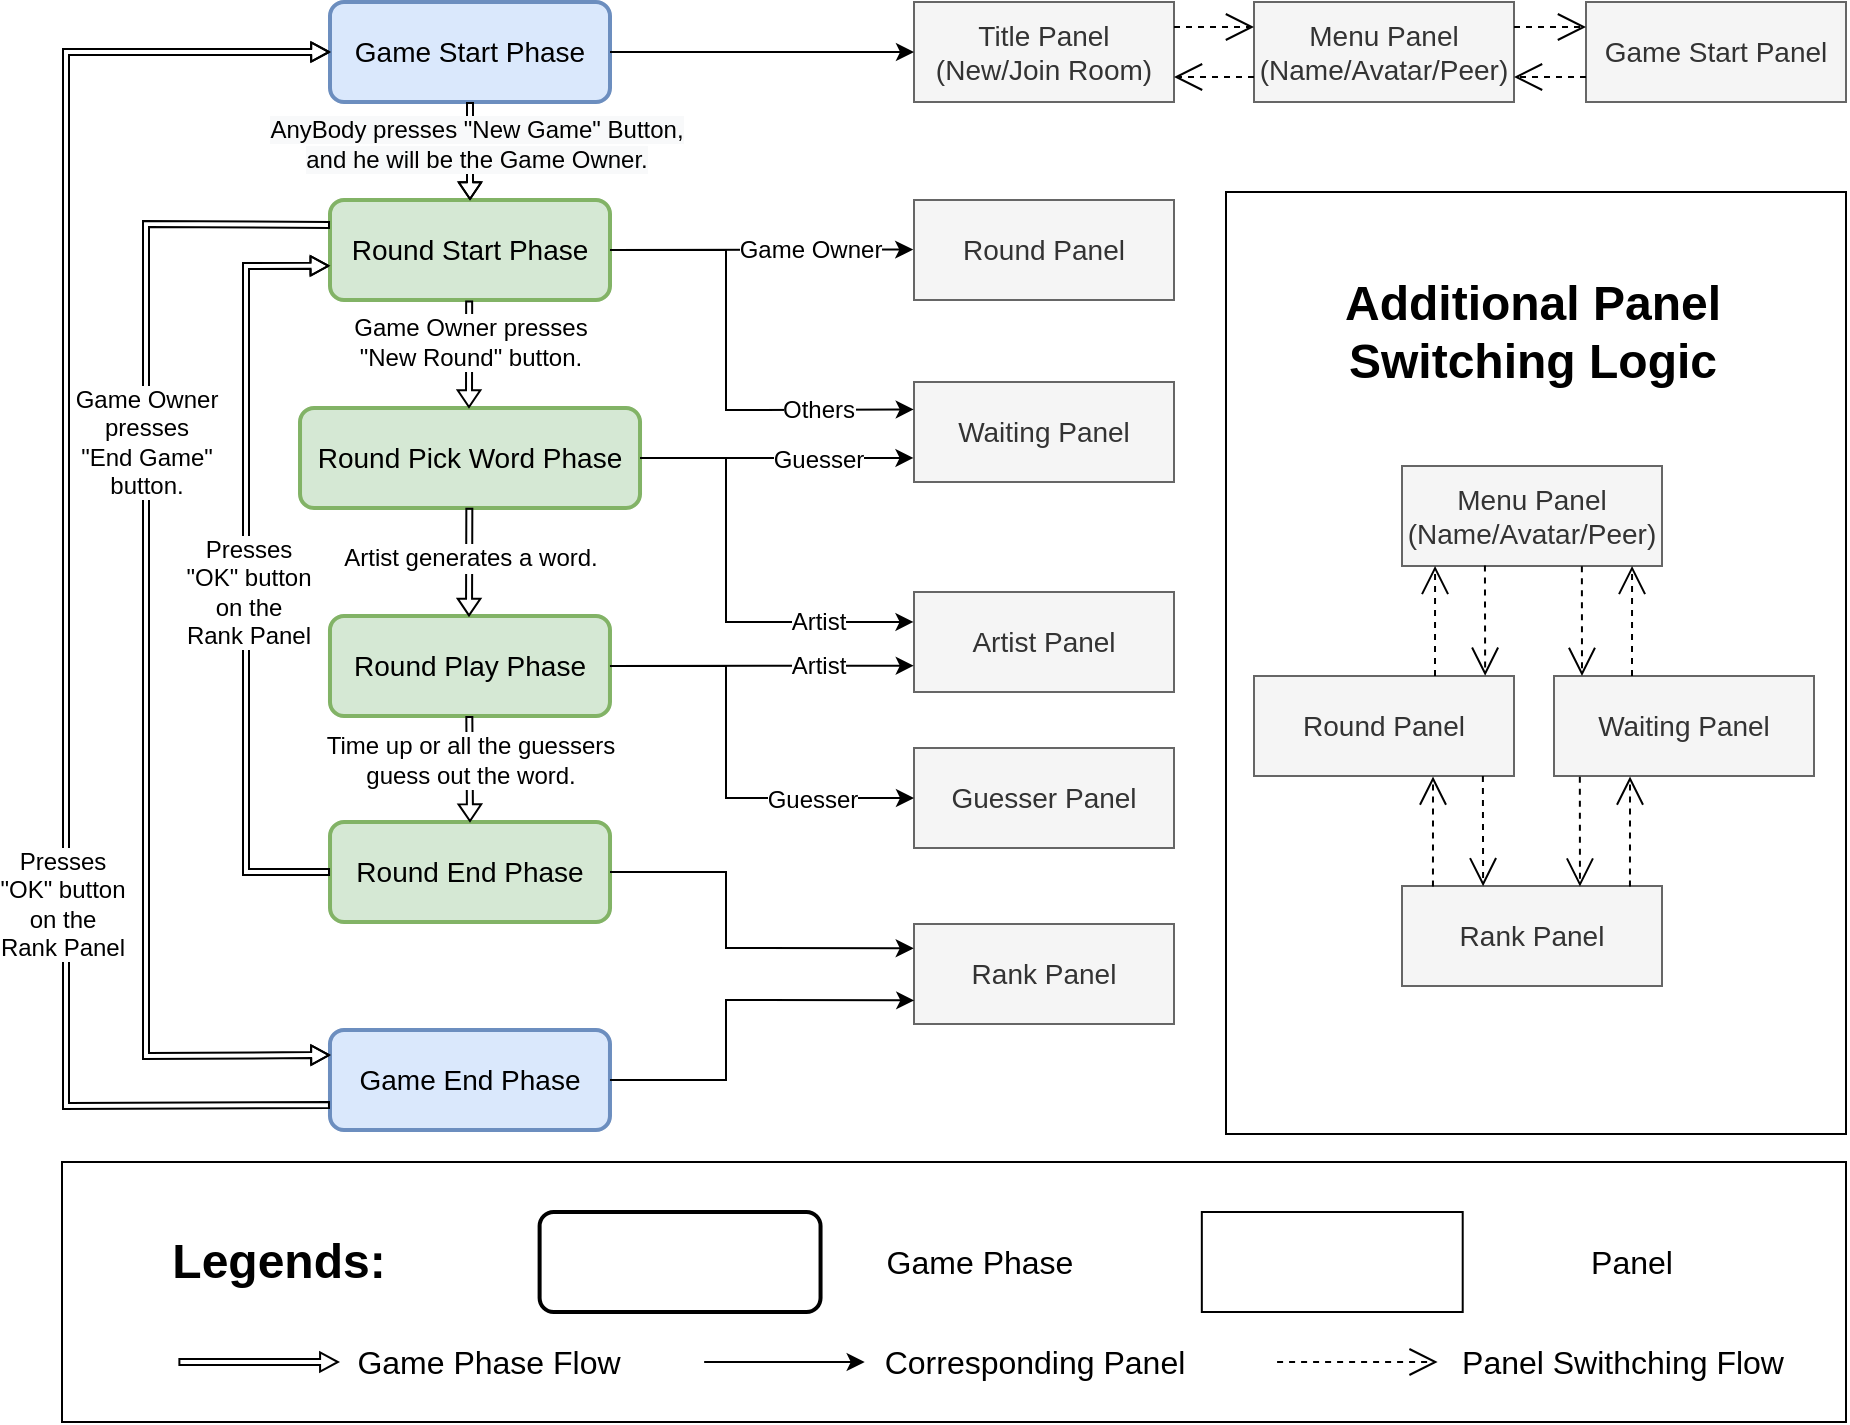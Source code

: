<mxfile version="18.0.1" type="device"><diagram id="iVak9pPkNGJLrJ9IG5I5" name="第 1 页"><mxGraphModel dx="1154" dy="872" grid="1" gridSize="10" guides="1" tooltips="1" connect="1" arrows="1" fold="1" page="1" pageScale="1" pageWidth="1654" pageHeight="2336" math="0" shadow="0"><root><mxCell id="0"/><mxCell id="1" parent="0"/><mxCell id="a_jl4xR-fUBeWABdA4ow-122" value="" style="group" parent="1" vertex="1" connectable="0"><mxGeometry x="462" y="380" width="890" height="566" as="geometry"/></mxCell><mxCell id="a_jl4xR-fUBeWABdA4ow-2" value="&lt;font style=&quot;font-size: 14px;&quot;&gt;Game Start Phase&lt;/font&gt;" style="rounded=1;whiteSpace=wrap;html=1;absoluteArcSize=1;arcSize=14;strokeWidth=2;fillColor=#dae8fc;strokeColor=#6c8ebf;" parent="a_jl4xR-fUBeWABdA4ow-122" vertex="1"><mxGeometry x="132" width="140" height="50" as="geometry"/></mxCell><mxCell id="a_jl4xR-fUBeWABdA4ow-5" value="Title Panel&lt;br style=&quot;font-size: 14px;&quot;&gt;(New/Join Room)" style="rounded=0;whiteSpace=wrap;html=1;fontSize=14;fillColor=#f5f5f5;strokeColor=#666666;fontColor=#333333;" parent="a_jl4xR-fUBeWABdA4ow-122" vertex="1"><mxGeometry x="424" width="130" height="50" as="geometry"/></mxCell><mxCell id="a_jl4xR-fUBeWABdA4ow-10" value="Menu Panel&lt;br style=&quot;font-size: 14px;&quot;&gt;(Name/Avatar/Peer)" style="rounded=0;whiteSpace=wrap;html=1;fontSize=14;fillColor=#f5f5f5;fontColor=#333333;strokeColor=#666666;" parent="a_jl4xR-fUBeWABdA4ow-122" vertex="1"><mxGeometry x="594" width="130" height="50" as="geometry"/></mxCell><mxCell id="a_jl4xR-fUBeWABdA4ow-11" value="Game Start Panel" style="rounded=0;whiteSpace=wrap;html=1;fontSize=14;fillColor=#f5f5f5;fontColor=#333333;strokeColor=#666666;" parent="a_jl4xR-fUBeWABdA4ow-122" vertex="1"><mxGeometry x="760" width="130" height="50" as="geometry"/></mxCell><mxCell id="a_jl4xR-fUBeWABdA4ow-20" value="" style="endArrow=open;endSize=12;dashed=1;html=1;rounded=0;elbow=vertical;exitX=1;exitY=0.25;exitDx=0;exitDy=0;entryX=0;entryY=0.25;entryDx=0;entryDy=0;fontSize=14;" parent="a_jl4xR-fUBeWABdA4ow-122" source="a_jl4xR-fUBeWABdA4ow-5" target="a_jl4xR-fUBeWABdA4ow-10" edge="1"><mxGeometry x="0.25" y="-30" width="160" relative="1" as="geometry"><mxPoint x="604" y="50" as="sourcePoint"/><mxPoint x="764" y="50" as="targetPoint"/><mxPoint as="offset"/></mxGeometry></mxCell><mxCell id="a_jl4xR-fUBeWABdA4ow-21" value="" style="endArrow=open;endSize=12;dashed=1;html=1;rounded=0;elbow=vertical;exitX=0;exitY=0.75;exitDx=0;exitDy=0;entryX=1;entryY=0.75;entryDx=0;entryDy=0;fontSize=14;" parent="a_jl4xR-fUBeWABdA4ow-122" source="a_jl4xR-fUBeWABdA4ow-10" target="a_jl4xR-fUBeWABdA4ow-5" edge="1"><mxGeometry x="0.25" y="-30" width="160" relative="1" as="geometry"><mxPoint x="544" y="-40" as="sourcePoint"/><mxPoint x="574" y="-20" as="targetPoint"/><mxPoint as="offset"/></mxGeometry></mxCell><mxCell id="a_jl4xR-fUBeWABdA4ow-22" value="" style="endArrow=open;endSize=12;dashed=1;html=1;rounded=0;elbow=vertical;exitX=1;exitY=0.25;exitDx=0;exitDy=0;entryX=0;entryY=0.25;entryDx=0;entryDy=0;fontSize=14;" parent="a_jl4xR-fUBeWABdA4ow-122" source="a_jl4xR-fUBeWABdA4ow-10" target="a_jl4xR-fUBeWABdA4ow-11" edge="1"><mxGeometry x="0.25" y="-30" width="160" relative="1" as="geometry"><mxPoint x="496.5" y="-30" as="sourcePoint"/><mxPoint x="496.5" y="10" as="targetPoint"/><mxPoint as="offset"/></mxGeometry></mxCell><mxCell id="a_jl4xR-fUBeWABdA4ow-23" value="&lt;font style=&quot;font-size: 14px;&quot;&gt;Round Start Phase&lt;/font&gt;" style="rounded=1;whiteSpace=wrap;html=1;absoluteArcSize=1;arcSize=14;strokeWidth=2;fillColor=#d5e8d4;strokeColor=#82b366;" parent="a_jl4xR-fUBeWABdA4ow-122" vertex="1"><mxGeometry x="132" y="99" width="140" height="50" as="geometry"/></mxCell><mxCell id="a_jl4xR-fUBeWABdA4ow-28" value="&lt;span style=&quot;font-size: 14px;&quot;&gt;Round Pick Word Phase&lt;/span&gt;" style="rounded=1;whiteSpace=wrap;html=1;absoluteArcSize=1;arcSize=14;strokeWidth=2;fillColor=#d5e8d4;strokeColor=#82b366;" parent="a_jl4xR-fUBeWABdA4ow-122" vertex="1"><mxGeometry x="117.01" y="203" width="170" height="50" as="geometry"/></mxCell><mxCell id="a_jl4xR-fUBeWABdA4ow-31" value="&lt;font style=&quot;font-size: 14px;&quot;&gt;Round Play Phase&lt;/font&gt;" style="rounded=1;whiteSpace=wrap;html=1;absoluteArcSize=1;arcSize=14;strokeWidth=2;fillColor=#d5e8d4;strokeColor=#82b366;" parent="a_jl4xR-fUBeWABdA4ow-122" vertex="1"><mxGeometry x="131.99" y="307" width="140" height="50" as="geometry"/></mxCell><mxCell id="a_jl4xR-fUBeWABdA4ow-33" value="&lt;font style=&quot;font-size: 14px;&quot;&gt;Round End Phase&lt;/font&gt;" style="rounded=1;whiteSpace=wrap;html=1;absoluteArcSize=1;arcSize=14;strokeWidth=2;fillColor=#d5e8d4;strokeColor=#82b366;" parent="a_jl4xR-fUBeWABdA4ow-122" vertex="1"><mxGeometry x="132.01" y="410" width="140" height="50" as="geometry"/></mxCell><mxCell id="a_jl4xR-fUBeWABdA4ow-41" value="&lt;font style=&quot;font-size: 14px;&quot;&gt;Game End Phase&lt;/font&gt;" style="rounded=1;whiteSpace=wrap;html=1;absoluteArcSize=1;arcSize=14;strokeWidth=2;fillColor=#dae8fc;strokeColor=#6c8ebf;" parent="a_jl4xR-fUBeWABdA4ow-122" vertex="1"><mxGeometry x="131.99" y="514" width="140" height="50" as="geometry"/></mxCell><mxCell id="a_jl4xR-fUBeWABdA4ow-44" value="" style="endArrow=none;html=1;rounded=0;fontSize=14;elbow=vertical;shape=flexArrow;entryX=0;entryY=0.5;entryDx=0;entryDy=0;startArrow=block;fillColor=none;strokeWidth=1;startWidth=5.66;startSize=2.642;width=3;exitX=0.005;exitY=0.796;exitDx=0;exitDy=0;endSize=6;exitPerimeter=0;" parent="a_jl4xR-fUBeWABdA4ow-122" target="a_jl4xR-fUBeWABdA4ow-33" edge="1"><mxGeometry width="50" height="50" relative="1" as="geometry"><mxPoint x="131.68" y="131.9" as="sourcePoint"/><mxPoint x="131.99" y="426.1" as="targetPoint"/><Array as="points"><mxPoint x="90" y="132"/><mxPoint x="90" y="435"/></Array></mxGeometry></mxCell><mxCell id="a_jl4xR-fUBeWABdA4ow-119" value="&lt;font style=&quot;font-size: 12px;&quot;&gt;Presses &lt;br&gt;&quot;OK&quot; button&lt;br&gt;on the &lt;br&gt;Rank Panel&lt;/font&gt;" style="edgeLabel;html=1;align=center;verticalAlign=middle;resizable=0;points=[];fontSize=10;" parent="a_jl4xR-fUBeWABdA4ow-44" vertex="1" connectable="0"><mxGeometry x="0.836" relative="1" as="geometry"><mxPoint x="-10" y="-140" as="offset"/></mxGeometry></mxCell><mxCell id="a_jl4xR-fUBeWABdA4ow-49" value="" style="endArrow=none;html=1;rounded=0;fontSize=14;elbow=vertical;shape=flexArrow;entryX=0;entryY=0.25;entryDx=0;entryDy=0;startArrow=block;fillColor=none;strokeWidth=1;startWidth=5.66;startSize=2.642;width=3;exitX=0;exitY=0.25;exitDx=0;exitDy=0;endSize=6;" parent="a_jl4xR-fUBeWABdA4ow-122" source="a_jl4xR-fUBeWABdA4ow-41" target="a_jl4xR-fUBeWABdA4ow-23" edge="1"><mxGeometry width="50" height="50" relative="1" as="geometry"><mxPoint x="72.7" y="141.9" as="sourcePoint"/><mxPoint x="73.03" y="445.0" as="targetPoint"/><Array as="points"><mxPoint x="40" y="527"/><mxPoint x="40" y="111"/></Array></mxGeometry></mxCell><mxCell id="a_jl4xR-fUBeWABdA4ow-120" value="&lt;font style=&quot;font-size: 12px;&quot;&gt;Game Owner &lt;br&gt;presses&lt;br&gt;&quot;End Game&quot; &lt;br&gt;button.&lt;/font&gt;" style="edgeLabel;html=1;align=center;verticalAlign=middle;resizable=0;points=[];fontSize=10;" parent="a_jl4xR-fUBeWABdA4ow-49" vertex="1" connectable="0"><mxGeometry x="0.24" y="-1" relative="1" as="geometry"><mxPoint x="-1" y="-27" as="offset"/></mxGeometry></mxCell><mxCell id="a_jl4xR-fUBeWABdA4ow-51" value="" style="endArrow=none;html=1;rounded=0;fontSize=14;elbow=vertical;shape=flexArrow;entryX=0;entryY=0.75;entryDx=0;entryDy=0;startArrow=block;fillColor=none;strokeWidth=1;startWidth=5.66;startSize=2.642;width=3;exitX=0;exitY=0.5;exitDx=0;exitDy=0;endSize=6;" parent="a_jl4xR-fUBeWABdA4ow-122" source="a_jl4xR-fUBeWABdA4ow-2" target="a_jl4xR-fUBeWABdA4ow-41" edge="1"><mxGeometry width="50" height="50" relative="1" as="geometry"><mxPoint x="82.7" y="240.0" as="sourcePoint"/><mxPoint x="83.03" y="543.1" as="targetPoint"/><Array as="points"><mxPoint y="25"/><mxPoint y="552"/></Array></mxGeometry></mxCell><mxCell id="a_jl4xR-fUBeWABdA4ow-121" value="&lt;font style=&quot;font-size: 12px;&quot;&gt;Presses&lt;br&gt;&quot;OK&quot; button&lt;br&gt;on the&lt;br&gt;Rank Panel&lt;/font&gt;" style="edgeLabel;html=1;align=center;verticalAlign=middle;resizable=0;points=[];fontSize=10;" parent="a_jl4xR-fUBeWABdA4ow-51" vertex="1" connectable="0"><mxGeometry x="0.411" y="-2" relative="1" as="geometry"><mxPoint as="offset"/></mxGeometry></mxCell><mxCell id="a_jl4xR-fUBeWABdA4ow-55" style="edgeStyle=elbowEdgeStyle;shape=flexArrow;rounded=0;orthogonalLoop=1;jettySize=auto;elbow=horizontal;html=1;entryX=0.497;entryY=0;entryDx=0;entryDy=0;fontSize=14;startArrow=none;endArrow=block;endSize=2.45;targetPerimeterSpacing=11;strokeWidth=1;fillColor=none;startFill=0;gradientColor=#ffffff;endWidth=7.328;width=3;entryPerimeter=0;exitX=0.497;exitY=1.004;exitDx=0;exitDy=0;exitPerimeter=0;" parent="a_jl4xR-fUBeWABdA4ow-122" source="a_jl4xR-fUBeWABdA4ow-23" target="a_jl4xR-fUBeWABdA4ow-28" edge="1"><mxGeometry relative="1" as="geometry"><mxPoint x="201.65" y="149" as="sourcePoint"/><mxPoint x="201.65" y="198" as="targetPoint"/></mxGeometry></mxCell><mxCell id="a_jl4xR-fUBeWABdA4ow-115" value="&lt;font style=&quot;font-size: 12px;&quot;&gt;Game Owner presses&lt;br&gt;&quot;New Round&quot; button.&lt;/font&gt;" style="edgeLabel;html=1;align=center;verticalAlign=middle;resizable=0;points=[];fontSize=10;" parent="a_jl4xR-fUBeWABdA4ow-55" vertex="1" connectable="0"><mxGeometry x="-0.213" y="2" relative="1" as="geometry"><mxPoint x="-2" as="offset"/></mxGeometry></mxCell><mxCell id="a_jl4xR-fUBeWABdA4ow-56" style="edgeStyle=elbowEdgeStyle;shape=flexArrow;rounded=0;orthogonalLoop=1;jettySize=auto;elbow=horizontal;html=1;entryX=0.496;entryY=0.004;entryDx=0;entryDy=0;fontSize=14;startArrow=none;endArrow=block;endSize=2.45;targetPerimeterSpacing=11;strokeWidth=1;fillColor=none;startFill=0;gradientColor=#ffffff;endWidth=7.328;width=3;entryPerimeter=0;exitX=0.498;exitY=0.997;exitDx=0;exitDy=0;exitPerimeter=0;" parent="a_jl4xR-fUBeWABdA4ow-122" source="a_jl4xR-fUBeWABdA4ow-28" target="a_jl4xR-fUBeWABdA4ow-31" edge="1"><mxGeometry relative="1" as="geometry"><mxPoint x="201.65" y="253.0" as="sourcePoint"/><mxPoint x="201.65" y="302.0" as="targetPoint"/></mxGeometry></mxCell><mxCell id="a_jl4xR-fUBeWABdA4ow-116" value="&lt;font style=&quot;font-size: 12px;&quot;&gt;Artist generates a word.&lt;/font&gt;" style="edgeLabel;html=1;align=center;verticalAlign=middle;resizable=0;points=[];fontSize=10;" parent="a_jl4xR-fUBeWABdA4ow-56" vertex="1" connectable="0"><mxGeometry x="-0.314" y="-1" relative="1" as="geometry"><mxPoint x="1" y="7" as="offset"/></mxGeometry></mxCell><mxCell id="a_jl4xR-fUBeWABdA4ow-57" style="edgeStyle=elbowEdgeStyle;shape=flexArrow;rounded=0;orthogonalLoop=1;jettySize=auto;elbow=horizontal;html=1;entryX=0.5;entryY=0;entryDx=0;entryDy=0;fontSize=14;startArrow=none;endArrow=block;endSize=2.45;targetPerimeterSpacing=11;strokeWidth=1;fillColor=none;startFill=0;gradientColor=#ffffff;endWidth=7.328;width=3;" parent="a_jl4xR-fUBeWABdA4ow-122" target="a_jl4xR-fUBeWABdA4ow-33" edge="1"><mxGeometry relative="1" as="geometry"><mxPoint x="201.66" y="357.0" as="sourcePoint"/><mxPoint x="201.66" y="406.0" as="targetPoint"/></mxGeometry></mxCell><mxCell id="a_jl4xR-fUBeWABdA4ow-117" value="&lt;font style=&quot;font-size: 12px;&quot;&gt;Time up or all the guessers&lt;br&gt;guess out the word.&lt;/font&gt;" style="edgeLabel;html=1;align=center;verticalAlign=middle;resizable=0;points=[];fontSize=10;" parent="a_jl4xR-fUBeWABdA4ow-57" vertex="1" connectable="0"><mxGeometry x="0.002" y="2" relative="1" as="geometry"><mxPoint x="-2" y="-4" as="offset"/></mxGeometry></mxCell><mxCell id="a_jl4xR-fUBeWABdA4ow-60" value="Round Panel" style="rounded=0;whiteSpace=wrap;html=1;fontSize=14;fillColor=#f5f5f5;strokeColor=#666666;fontColor=#333333;" parent="a_jl4xR-fUBeWABdA4ow-122" vertex="1"><mxGeometry x="424" y="99.0" width="130" height="50" as="geometry"/></mxCell><mxCell id="a_jl4xR-fUBeWABdA4ow-63" value="Artist Panel" style="rounded=0;whiteSpace=wrap;html=1;fontSize=14;fillColor=#f5f5f5;strokeColor=#666666;fontColor=#333333;" parent="a_jl4xR-fUBeWABdA4ow-122" vertex="1"><mxGeometry x="424" y="295" width="130" height="50" as="geometry"/></mxCell><mxCell id="a_jl4xR-fUBeWABdA4ow-64" value="Guesser Panel" style="rounded=0;whiteSpace=wrap;html=1;fontSize=14;fillColor=#f5f5f5;fontColor=#333333;strokeColor=#666666;" parent="a_jl4xR-fUBeWABdA4ow-122" vertex="1"><mxGeometry x="424" y="373" width="130" height="50" as="geometry"/></mxCell><mxCell id="a_jl4xR-fUBeWABdA4ow-65" value="Rank Panel" style="rounded=0;whiteSpace=wrap;html=1;fontSize=14;fillColor=#f5f5f5;fontColor=#333333;strokeColor=#666666;" parent="a_jl4xR-fUBeWABdA4ow-122" vertex="1"><mxGeometry x="424" y="461" width="130" height="50" as="geometry"/></mxCell><mxCell id="a_jl4xR-fUBeWABdA4ow-68" value="" style="endArrow=classic;html=1;rounded=0;fontSize=14;targetPerimeterSpacing=11;strokeWidth=1;fillColor=none;gradientColor=#ffffff;elbow=vertical;exitX=1;exitY=0.5;exitDx=0;exitDy=0;entryX=0;entryY=0.5;entryDx=0;entryDy=0;" parent="a_jl4xR-fUBeWABdA4ow-122" source="a_jl4xR-fUBeWABdA4ow-2" target="a_jl4xR-fUBeWABdA4ow-5" edge="1"><mxGeometry width="50" height="50" relative="1" as="geometry"><mxPoint x="290" y="195" as="sourcePoint"/><mxPoint x="400" y="25" as="targetPoint"/></mxGeometry></mxCell><mxCell id="a_jl4xR-fUBeWABdA4ow-72" value="Waiting Panel" style="rounded=0;whiteSpace=wrap;html=1;fontSize=14;fillColor=#f5f5f5;strokeColor=#666666;fontColor=#333333;" parent="a_jl4xR-fUBeWABdA4ow-122" vertex="1"><mxGeometry x="424" y="190.0" width="130" height="50" as="geometry"/></mxCell><mxCell id="a_jl4xR-fUBeWABdA4ow-76" value="" style="endArrow=classic;html=1;rounded=0;fontSize=14;targetPerimeterSpacing=11;strokeWidth=1;fillColor=none;gradientColor=#ffffff;elbow=vertical;entryX=-0.003;entryY=0.496;entryDx=0;entryDy=0;exitX=1;exitY=0.5;exitDx=0;exitDy=0;entryPerimeter=0;" parent="a_jl4xR-fUBeWABdA4ow-122" source="a_jl4xR-fUBeWABdA4ow-23" target="a_jl4xR-fUBeWABdA4ow-60" edge="1"><mxGeometry width="50" height="50" relative="1" as="geometry"><mxPoint x="270" y="124" as="sourcePoint"/><mxPoint x="380.01" y="123.5" as="targetPoint"/></mxGeometry></mxCell><mxCell id="a_jl4xR-fUBeWABdA4ow-78" value="&lt;span style=&quot;font-size: 12px;&quot;&gt;Game Owner&lt;/span&gt;" style="edgeLabel;html=1;align=center;verticalAlign=middle;resizable=0;points=[];fontSize=14;" parent="a_jl4xR-fUBeWABdA4ow-76" vertex="1" connectable="0"><mxGeometry x="0.523" y="-1" relative="1" as="geometry"><mxPoint x="-16" y="-2" as="offset"/></mxGeometry></mxCell><mxCell id="a_jl4xR-fUBeWABdA4ow-77" value="" style="endArrow=classic;html=1;rounded=0;fontSize=14;targetPerimeterSpacing=11;strokeWidth=1;fillColor=none;gradientColor=#ffffff;elbow=vertical;exitX=1;exitY=0.5;exitDx=0;exitDy=0;entryX=-0.001;entryY=0.274;entryDx=0;entryDy=0;entryPerimeter=0;" parent="a_jl4xR-fUBeWABdA4ow-122" source="a_jl4xR-fUBeWABdA4ow-23" target="a_jl4xR-fUBeWABdA4ow-72" edge="1"><mxGeometry width="50" height="50" relative="1" as="geometry"><mxPoint x="260.01" y="133.5" as="sourcePoint"/><mxPoint x="411" y="134" as="targetPoint"/><Array as="points"><mxPoint x="330" y="124"/><mxPoint x="330" y="204"/></Array></mxGeometry></mxCell><mxCell id="a_jl4xR-fUBeWABdA4ow-79" value="Others" style="edgeLabel;html=1;align=center;verticalAlign=middle;resizable=0;points=[];fontSize=12;" parent="a_jl4xR-fUBeWABdA4ow-77" vertex="1" connectable="0"><mxGeometry x="0.565" y="1" relative="1" as="geometry"><mxPoint x="2" y="1" as="offset"/></mxGeometry></mxCell><mxCell id="a_jl4xR-fUBeWABdA4ow-80" value="" style="endArrow=classic;html=1;rounded=0;fontSize=14;targetPerimeterSpacing=11;strokeWidth=1;fillColor=none;gradientColor=#ffffff;elbow=vertical;exitX=1;exitY=0.5;exitDx=0;exitDy=0;entryX=-0.002;entryY=0.759;entryDx=0;entryDy=0;entryPerimeter=0;" parent="a_jl4xR-fUBeWABdA4ow-122" source="a_jl4xR-fUBeWABdA4ow-28" target="a_jl4xR-fUBeWABdA4ow-72" edge="1"><mxGeometry width="50" height="50" relative="1" as="geometry"><mxPoint x="250.01" y="227.5" as="sourcePoint"/><mxPoint x="424" y="228" as="targetPoint"/></mxGeometry></mxCell><mxCell id="a_jl4xR-fUBeWABdA4ow-81" value="&lt;span style=&quot;font-size: 12px;&quot;&gt;Guesser&lt;/span&gt;" style="edgeLabel;html=1;align=center;verticalAlign=middle;resizable=0;points=[];fontSize=14;" parent="a_jl4xR-fUBeWABdA4ow-80" vertex="1" connectable="0"><mxGeometry x="0.523" y="-1" relative="1" as="geometry"><mxPoint x="-15" y="-1" as="offset"/></mxGeometry></mxCell><mxCell id="a_jl4xR-fUBeWABdA4ow-82" value="" style="endArrow=classic;html=1;rounded=0;fontSize=14;targetPerimeterSpacing=11;strokeWidth=1;fillColor=none;gradientColor=#ffffff;elbow=vertical;exitX=1;exitY=0.5;exitDx=0;exitDy=0;entryX=-0.002;entryY=0.299;entryDx=0;entryDy=0;entryPerimeter=0;" parent="a_jl4xR-fUBeWABdA4ow-122" source="a_jl4xR-fUBeWABdA4ow-28" target="a_jl4xR-fUBeWABdA4ow-63" edge="1"><mxGeometry width="50" height="50" relative="1" as="geometry"><mxPoint x="275.01" y="238" as="sourcePoint"/><mxPoint x="434" y="238.5" as="targetPoint"/><Array as="points"><mxPoint x="330" y="228"/><mxPoint x="330" y="310"/></Array></mxGeometry></mxCell><mxCell id="a_jl4xR-fUBeWABdA4ow-83" value="&lt;span style=&quot;font-size: 12px;&quot;&gt;Artist&lt;/span&gt;" style="edgeLabel;html=1;align=center;verticalAlign=middle;resizable=0;points=[];fontSize=14;" parent="a_jl4xR-fUBeWABdA4ow-82" vertex="1" connectable="0"><mxGeometry x="0.523" y="-1" relative="1" as="geometry"><mxPoint x="4" y="-2" as="offset"/></mxGeometry></mxCell><mxCell id="a_jl4xR-fUBeWABdA4ow-84" value="" style="endArrow=classic;html=1;rounded=0;fontSize=14;targetPerimeterSpacing=11;strokeWidth=1;fillColor=none;gradientColor=#ffffff;elbow=vertical;entryX=-0.001;entryY=0.737;entryDx=0;entryDy=0;exitX=1;exitY=0.5;exitDx=0;exitDy=0;entryPerimeter=0;" parent="a_jl4xR-fUBeWABdA4ow-122" source="a_jl4xR-fUBeWABdA4ow-31" target="a_jl4xR-fUBeWABdA4ow-63" edge="1"><mxGeometry width="50" height="50" relative="1" as="geometry"><mxPoint x="250" y="325" as="sourcePoint"/><mxPoint x="408.98" y="325.5" as="targetPoint"/></mxGeometry></mxCell><mxCell id="a_jl4xR-fUBeWABdA4ow-85" value="&lt;span style=&quot;font-size: 12px;&quot;&gt;Artist&lt;/span&gt;" style="edgeLabel;html=1;align=center;verticalAlign=middle;resizable=0;points=[];fontSize=14;" parent="a_jl4xR-fUBeWABdA4ow-84" vertex="1" connectable="0"><mxGeometry x="0.523" y="-1" relative="1" as="geometry"><mxPoint x="-12" y="-2" as="offset"/></mxGeometry></mxCell><mxCell id="a_jl4xR-fUBeWABdA4ow-86" value="" style="endArrow=classic;html=1;rounded=0;fontSize=14;targetPerimeterSpacing=11;strokeWidth=1;fillColor=none;gradientColor=#ffffff;elbow=vertical;entryX=0;entryY=0.5;entryDx=0;entryDy=0;exitX=1;exitY=0.5;exitDx=0;exitDy=0;" parent="a_jl4xR-fUBeWABdA4ow-122" source="a_jl4xR-fUBeWABdA4ow-31" target="a_jl4xR-fUBeWABdA4ow-64" edge="1"><mxGeometry width="50" height="50" relative="1" as="geometry"><mxPoint x="278" y="330" as="sourcePoint"/><mxPoint x="408.98" y="410" as="targetPoint"/><Array as="points"><mxPoint x="330" y="332"/><mxPoint x="330" y="398"/></Array></mxGeometry></mxCell><mxCell id="a_jl4xR-fUBeWABdA4ow-87" value="&lt;span style=&quot;font-size: 12px;&quot;&gt;Guesser&lt;/span&gt;" style="edgeLabel;html=1;align=center;verticalAlign=middle;resizable=0;points=[];fontSize=14;" parent="a_jl4xR-fUBeWABdA4ow-86" vertex="1" connectable="0"><mxGeometry x="0.523" y="-1" relative="1" as="geometry"><mxPoint x="1" y="-1" as="offset"/></mxGeometry></mxCell><mxCell id="a_jl4xR-fUBeWABdA4ow-90" value="" style="endArrow=classic;html=1;rounded=0;fontSize=14;targetPerimeterSpacing=11;strokeWidth=1;fillColor=none;gradientColor=#ffffff;elbow=vertical;exitX=1;exitY=0.5;exitDx=0;exitDy=0;entryX=-0.001;entryY=0.243;entryDx=0;entryDy=0;entryPerimeter=0;" parent="a_jl4xR-fUBeWABdA4ow-122" source="a_jl4xR-fUBeWABdA4ow-33" target="a_jl4xR-fUBeWABdA4ow-65" edge="1"><mxGeometry width="50" height="50" relative="1" as="geometry"><mxPoint x="290" y="435" as="sourcePoint"/><mxPoint x="464.01" y="488.5" as="targetPoint"/><Array as="points"><mxPoint x="330" y="435"/><mxPoint x="330" y="473"/></Array></mxGeometry></mxCell><mxCell id="a_jl4xR-fUBeWABdA4ow-92" value="" style="endArrow=classic;html=1;rounded=0;fontSize=14;targetPerimeterSpacing=11;strokeWidth=1;fillColor=none;gradientColor=#ffffff;elbow=vertical;exitX=1;exitY=0.5;exitDx=0;exitDy=0;entryX=0.001;entryY=0.764;entryDx=0;entryDy=0;entryPerimeter=0;" parent="a_jl4xR-fUBeWABdA4ow-122" source="a_jl4xR-fUBeWABdA4ow-41" target="a_jl4xR-fUBeWABdA4ow-65" edge="1"><mxGeometry width="50" height="50" relative="1" as="geometry"><mxPoint x="270" y="545" as="sourcePoint"/><mxPoint x="443.99" y="583.5" as="targetPoint"/><Array as="points"><mxPoint x="330" y="539"/><mxPoint x="330" y="499"/></Array></mxGeometry></mxCell><mxCell id="a_jl4xR-fUBeWABdA4ow-54" style="edgeStyle=elbowEdgeStyle;shape=flexArrow;rounded=0;orthogonalLoop=1;jettySize=auto;elbow=vertical;html=1;entryX=0.5;entryY=0;entryDx=0;entryDy=0;fontSize=14;startArrow=none;endArrow=block;endSize=2.45;targetPerimeterSpacing=11;strokeWidth=1;fillColor=none;startFill=0;gradientColor=#ffffff;endWidth=7.328;width=3;" parent="a_jl4xR-fUBeWABdA4ow-122" source="a_jl4xR-fUBeWABdA4ow-2" target="a_jl4xR-fUBeWABdA4ow-23" edge="1"><mxGeometry relative="1" as="geometry"/></mxCell><mxCell id="a_jl4xR-fUBeWABdA4ow-114" value="&lt;font style=&quot;font-size: 12px;&quot;&gt;&lt;span style=&quot;background-color: rgb(248, 249, 250);&quot;&gt;AnyBody presses &quot;New Game&quot; Button,&lt;/span&gt;&lt;br style=&quot;background-color: rgb(248, 249, 250);&quot;&gt;&lt;span style=&quot;background-color: rgb(248, 249, 250);&quot;&gt;and he will be the Game Owner.&lt;/span&gt;&lt;/font&gt;" style="edgeLabel;html=1;align=center;verticalAlign=middle;resizable=0;points=[];fontSize=10;" parent="a_jl4xR-fUBeWABdA4ow-54" vertex="1" connectable="0"><mxGeometry x="-0.357" y="1" relative="1" as="geometry"><mxPoint x="2" y="5" as="offset"/></mxGeometry></mxCell><mxCell id="a_jl4xR-fUBeWABdA4ow-93" value="" style="endArrow=open;endSize=12;dashed=1;html=1;rounded=0;elbow=vertical;exitX=0;exitY=0.75;exitDx=0;exitDy=0;fontSize=14;entryX=1;entryY=0.75;entryDx=0;entryDy=0;" parent="a_jl4xR-fUBeWABdA4ow-122" source="a_jl4xR-fUBeWABdA4ow-11" target="a_jl4xR-fUBeWABdA4ow-10" edge="1"><mxGeometry x="0.25" y="-30" width="160" relative="1" as="geometry"><mxPoint x="734" y="35" as="sourcePoint"/><mxPoint x="750" y="75" as="targetPoint"/><mxPoint as="offset"/></mxGeometry></mxCell><mxCell id="a_jl4xR-fUBeWABdA4ow-113" value="" style="group" parent="a_jl4xR-fUBeWABdA4ow-122" vertex="1" connectable="0"><mxGeometry x="580" y="95" width="310" height="471" as="geometry"/></mxCell><mxCell id="a_jl4xR-fUBeWABdA4ow-106" value="" style="rounded=0;whiteSpace=wrap;html=1;labelBackgroundColor=#66B2FF;fontSize=12;fillColor=none;" parent="a_jl4xR-fUBeWABdA4ow-113" vertex="1"><mxGeometry width="310" height="471" as="geometry"/></mxCell><mxCell id="a_jl4xR-fUBeWABdA4ow-94" value="Round Panel" style="rounded=0;whiteSpace=wrap;html=1;fontSize=14;fillColor=#f5f5f5;fontColor=#333333;strokeColor=#666666;" parent="a_jl4xR-fUBeWABdA4ow-113" vertex="1"><mxGeometry x="14" y="242.0" width="130" height="50" as="geometry"/></mxCell><mxCell id="a_jl4xR-fUBeWABdA4ow-95" value="Waiting Panel" style="rounded=0;whiteSpace=wrap;html=1;fontSize=14;fillColor=#f5f5f5;fontColor=#333333;strokeColor=#666666;" parent="a_jl4xR-fUBeWABdA4ow-113" vertex="1"><mxGeometry x="164" y="242.0" width="130" height="50" as="geometry"/></mxCell><mxCell id="a_jl4xR-fUBeWABdA4ow-96" value="Menu Panel&lt;br style=&quot;font-size: 14px;&quot;&gt;(Name/Avatar/Peer)" style="rounded=0;whiteSpace=wrap;html=1;fontSize=14;fillColor=#f5f5f5;fontColor=#333333;strokeColor=#666666;" parent="a_jl4xR-fUBeWABdA4ow-113" vertex="1"><mxGeometry x="88" y="137" width="130" height="50" as="geometry"/></mxCell><mxCell id="a_jl4xR-fUBeWABdA4ow-97" value="Rank Panel" style="rounded=0;whiteSpace=wrap;html=1;fontSize=14;fillColor=#f5f5f5;fontColor=#333333;strokeColor=#666666;" parent="a_jl4xR-fUBeWABdA4ow-113" vertex="1"><mxGeometry x="88" y="347" width="130" height="50" as="geometry"/></mxCell><mxCell id="a_jl4xR-fUBeWABdA4ow-98" value="" style="endArrow=open;endSize=12;dashed=1;html=1;rounded=0;elbow=vertical;exitX=0.75;exitY=0;exitDx=0;exitDy=0;entryX=0.181;entryY=0.999;entryDx=0;entryDy=0;fontSize=14;entryPerimeter=0;" parent="a_jl4xR-fUBeWABdA4ow-113" edge="1"><mxGeometry x="0.25" y="-30" width="160" relative="1" as="geometry"><mxPoint x="104.5" y="242" as="sourcePoint"/><mxPoint x="104.53" y="186.95" as="targetPoint"/><mxPoint as="offset"/></mxGeometry></mxCell><mxCell id="a_jl4xR-fUBeWABdA4ow-99" value="" style="endArrow=open;endSize=12;dashed=1;html=1;rounded=0;elbow=vertical;exitX=0.75;exitY=0;exitDx=0;exitDy=0;entryX=0.181;entryY=0.999;entryDx=0;entryDy=0;fontSize=14;entryPerimeter=0;" parent="a_jl4xR-fUBeWABdA4ow-113" edge="1"><mxGeometry x="0.25" y="-30" width="160" relative="1" as="geometry"><mxPoint x="203.0" y="242" as="sourcePoint"/><mxPoint x="203.03" y="186.95" as="targetPoint"/><mxPoint as="offset"/></mxGeometry></mxCell><mxCell id="a_jl4xR-fUBeWABdA4ow-100" value="" style="endArrow=open;endSize=12;dashed=1;html=1;rounded=0;elbow=vertical;exitX=0.319;exitY=0.994;exitDx=0;exitDy=0;entryX=0.889;entryY=-0.003;entryDx=0;entryDy=0;fontSize=14;entryPerimeter=0;exitPerimeter=0;" parent="a_jl4xR-fUBeWABdA4ow-113" source="a_jl4xR-fUBeWABdA4ow-96" target="a_jl4xR-fUBeWABdA4ow-94" edge="1"><mxGeometry x="0.25" y="-30" width="160" relative="1" as="geometry"><mxPoint x="114.5" y="252" as="sourcePoint"/><mxPoint x="114.53" y="196.95" as="targetPoint"/><mxPoint as="offset"/></mxGeometry></mxCell><mxCell id="a_jl4xR-fUBeWABdA4ow-101" value="" style="endArrow=open;endSize=12;dashed=1;html=1;rounded=0;elbow=vertical;exitX=0.738;exitY=1.002;exitDx=0;exitDy=0;entryX=0.889;entryY=-0.003;entryDx=0;entryDy=0;fontSize=14;entryPerimeter=0;exitPerimeter=0;" parent="a_jl4xR-fUBeWABdA4ow-113" edge="1"><mxGeometry x="0.25" y="-30" width="160" relative="1" as="geometry"><mxPoint x="177.94" y="187.1" as="sourcePoint"/><mxPoint x="178.0" y="242.0" as="targetPoint"/><mxPoint as="offset"/></mxGeometry></mxCell><mxCell id="a_jl4xR-fUBeWABdA4ow-102" value="" style="endArrow=open;endSize=12;dashed=1;html=1;rounded=0;elbow=vertical;exitX=0.75;exitY=0;exitDx=0;exitDy=0;entryX=0.181;entryY=0.999;entryDx=0;entryDy=0;fontSize=14;entryPerimeter=0;" parent="a_jl4xR-fUBeWABdA4ow-113" edge="1"><mxGeometry x="0.25" y="-30" width="160" relative="1" as="geometry"><mxPoint x="103.48" y="347.3" as="sourcePoint"/><mxPoint x="103.51" y="292.25" as="targetPoint"/><mxPoint as="offset"/></mxGeometry></mxCell><mxCell id="a_jl4xR-fUBeWABdA4ow-103" value="" style="endArrow=open;endSize=12;dashed=1;html=1;rounded=0;elbow=vertical;exitX=0.75;exitY=0;exitDx=0;exitDy=0;entryX=0.181;entryY=0.999;entryDx=0;entryDy=0;fontSize=14;entryPerimeter=0;" parent="a_jl4xR-fUBeWABdA4ow-113" edge="1"><mxGeometry x="0.25" y="-30" width="160" relative="1" as="geometry"><mxPoint x="201.98" y="347.3" as="sourcePoint"/><mxPoint x="202.01" y="292.25" as="targetPoint"/><mxPoint as="offset"/></mxGeometry></mxCell><mxCell id="a_jl4xR-fUBeWABdA4ow-104" value="" style="endArrow=open;endSize=12;dashed=1;html=1;rounded=0;elbow=vertical;exitX=0.319;exitY=0.994;exitDx=0;exitDy=0;entryX=0.889;entryY=-0.003;entryDx=0;entryDy=0;fontSize=14;entryPerimeter=0;exitPerimeter=0;" parent="a_jl4xR-fUBeWABdA4ow-113" edge="1"><mxGeometry x="0.25" y="-30" width="160" relative="1" as="geometry"><mxPoint x="128.45" y="292" as="sourcePoint"/><mxPoint x="128.55" y="347.15" as="targetPoint"/><mxPoint as="offset"/></mxGeometry></mxCell><mxCell id="a_jl4xR-fUBeWABdA4ow-105" value="" style="endArrow=open;endSize=12;dashed=1;html=1;rounded=0;elbow=vertical;exitX=0.738;exitY=1.002;exitDx=0;exitDy=0;entryX=0.889;entryY=-0.003;entryDx=0;entryDy=0;fontSize=14;entryPerimeter=0;exitPerimeter=0;" parent="a_jl4xR-fUBeWABdA4ow-113" edge="1"><mxGeometry x="0.25" y="-30" width="160" relative="1" as="geometry"><mxPoint x="176.92" y="292.4" as="sourcePoint"/><mxPoint x="176.98" y="347.3" as="targetPoint"/><mxPoint as="offset"/></mxGeometry></mxCell><mxCell id="a_jl4xR-fUBeWABdA4ow-110" value="Additional Panel&lt;br&gt;Switching Logic" style="text;strokeColor=none;fillColor=none;html=1;fontSize=24;fontStyle=1;verticalAlign=middle;align=center;labelBackgroundColor=#FFFFFF;" parent="a_jl4xR-fUBeWABdA4ow-113" vertex="1"><mxGeometry x="103" y="50" width="100" height="40" as="geometry"/></mxCell><mxCell id="a_jl4xR-fUBeWABdA4ow-156" value="" style="group" parent="1" vertex="1" connectable="0"><mxGeometry x="460" y="960" width="892" height="130" as="geometry"/></mxCell><mxCell id="a_jl4xR-fUBeWABdA4ow-138" value="" style="rounded=0;whiteSpace=wrap;html=1;labelBackgroundColor=#FFFFFF;fontSize=14;fillColor=none;" parent="a_jl4xR-fUBeWABdA4ow-156" vertex="1"><mxGeometry width="892.0" height="130" as="geometry"/></mxCell><mxCell id="a_jl4xR-fUBeWABdA4ow-130" value="Legends:" style="text;strokeColor=none;fillColor=none;html=1;fontSize=24;fontStyle=1;verticalAlign=middle;align=center;labelBackgroundColor=#FFFFFF;" parent="a_jl4xR-fUBeWABdA4ow-156" vertex="1"><mxGeometry x="58.196" y="30" width="100.337" height="40" as="geometry"/></mxCell><mxCell id="a_jl4xR-fUBeWABdA4ow-144" value="" style="group" parent="a_jl4xR-fUBeWABdA4ow-156" vertex="1" connectable="0"><mxGeometry x="238.803" y="25" width="280.945" height="50" as="geometry"/></mxCell><mxCell id="a_jl4xR-fUBeWABdA4ow-125" value="" style="rounded=1;whiteSpace=wrap;html=1;absoluteArcSize=1;arcSize=14;strokeWidth=2;" parent="a_jl4xR-fUBeWABdA4ow-144" vertex="1"><mxGeometry width="140.472" height="50" as="geometry"/></mxCell><mxCell id="a_jl4xR-fUBeWABdA4ow-132" value="&lt;font style=&quot;font-size: 16px;&quot;&gt;Game Phase&lt;/font&gt;" style="text;html=1;strokeColor=none;fillColor=none;align=center;verticalAlign=middle;whiteSpace=wrap;rounded=0;labelBackgroundColor=#FFFFFF;fontSize=16;" parent="a_jl4xR-fUBeWABdA4ow-144" vertex="1"><mxGeometry x="160.54" y="15" width="120.405" height="20" as="geometry"/></mxCell><mxCell id="a_jl4xR-fUBeWABdA4ow-145" value="" style="group" parent="a_jl4xR-fUBeWABdA4ow-156" vertex="1" connectable="0"><mxGeometry x="569.917" y="25" width="275.928" height="50" as="geometry"/></mxCell><mxCell id="a_jl4xR-fUBeWABdA4ow-126" value="" style="rounded=0;whiteSpace=wrap;html=1;fontSize=16;" parent="a_jl4xR-fUBeWABdA4ow-145" vertex="1"><mxGeometry width="130.439" height="50" as="geometry"/></mxCell><mxCell id="a_jl4xR-fUBeWABdA4ow-133" value="&lt;font style=&quot;font-size: 16px;&quot;&gt;Panel&lt;/font&gt;" style="text;html=1;strokeColor=none;fillColor=none;align=center;verticalAlign=middle;whiteSpace=wrap;rounded=0;labelBackgroundColor=#FFFFFF;fontSize=16;" parent="a_jl4xR-fUBeWABdA4ow-145" vertex="1"><mxGeometry x="155.523" y="15.0" width="120.405" height="20" as="geometry"/></mxCell><mxCell id="a_jl4xR-fUBeWABdA4ow-153" value="" style="group" parent="a_jl4xR-fUBeWABdA4ow-156" vertex="1" connectable="0"><mxGeometry x="58.196" y="90" width="230.776" height="20" as="geometry"/></mxCell><mxCell id="a_jl4xR-fUBeWABdA4ow-123" value="" style="endArrow=none;html=1;rounded=0;fontSize=16;elbow=vertical;shape=flexArrow;startArrow=block;fillColor=none;strokeWidth=1;startWidth=5.66;startSize=2.642;width=3;endSize=6;" parent="a_jl4xR-fUBeWABdA4ow-153" edge="1"><mxGeometry width="50" height="50" relative="1" as="geometry"><mxPoint x="80.27" y="10" as="sourcePoint"/><mxPoint y="10" as="targetPoint"/></mxGeometry></mxCell><mxCell id="a_jl4xR-fUBeWABdA4ow-134" value="&lt;font style=&quot;font-size: 16px;&quot;&gt;Game Phase Flow&lt;/font&gt;" style="text;html=1;strokeColor=none;fillColor=none;align=center;verticalAlign=middle;whiteSpace=wrap;rounded=0;labelBackgroundColor=#FFFFFF;fontSize=16;" parent="a_jl4xR-fUBeWABdA4ow-153" vertex="1"><mxGeometry x="80.27" width="150.506" height="20" as="geometry"/></mxCell><mxCell id="a_jl4xR-fUBeWABdA4ow-154" value="" style="group" parent="a_jl4xR-fUBeWABdA4ow-156" vertex="1" connectable="0"><mxGeometry x="321.08" y="90" width="250.844" height="20" as="geometry"/></mxCell><mxCell id="a_jl4xR-fUBeWABdA4ow-127" value="" style="endArrow=classic;html=1;rounded=0;fontSize=16;targetPerimeterSpacing=11;strokeWidth=1;fillColor=none;gradientColor=#ffffff;elbow=vertical;exitX=1;exitY=0.5;exitDx=0;exitDy=0;" parent="a_jl4xR-fUBeWABdA4ow-154" edge="1"><mxGeometry width="50" height="50" relative="1" as="geometry"><mxPoint y="10" as="sourcePoint"/><mxPoint x="80.27" y="10" as="targetPoint"/></mxGeometry></mxCell><mxCell id="a_jl4xR-fUBeWABdA4ow-135" value="&lt;font style=&quot;font-size: 16px;&quot;&gt;Corresponding Panel&lt;/font&gt;" style="text;html=1;strokeColor=none;fillColor=none;align=center;verticalAlign=middle;whiteSpace=wrap;rounded=0;labelBackgroundColor=#FFFFFF;fontSize=16;" parent="a_jl4xR-fUBeWABdA4ow-154" vertex="1"><mxGeometry x="80.27" width="170.574" height="20" as="geometry"/></mxCell><mxCell id="a_jl4xR-fUBeWABdA4ow-155" value="" style="group" parent="a_jl4xR-fUBeWABdA4ow-156" vertex="1" connectable="0"><mxGeometry x="607.543" y="90" width="263.386" height="20" as="geometry"/></mxCell><mxCell id="a_jl4xR-fUBeWABdA4ow-129" value="" style="endArrow=open;endSize=12;dashed=1;html=1;rounded=0;elbow=vertical;exitX=0.738;exitY=1.002;exitDx=0;exitDy=0;fontSize=16;exitPerimeter=0;" parent="a_jl4xR-fUBeWABdA4ow-155" edge="1"><mxGeometry x="0.25" y="-30" width="160" relative="1" as="geometry"><mxPoint y="10" as="sourcePoint"/><mxPoint x="80.27" y="10" as="targetPoint"/><mxPoint as="offset"/></mxGeometry></mxCell><mxCell id="a_jl4xR-fUBeWABdA4ow-136" value="&lt;font style=&quot;font-size: 16px;&quot;&gt;Panel Swithching Flow&lt;/font&gt;" style="text;html=1;strokeColor=none;fillColor=none;align=center;verticalAlign=middle;whiteSpace=wrap;rounded=0;labelBackgroundColor=#FFFFFF;fontSize=16;" parent="a_jl4xR-fUBeWABdA4ow-155" vertex="1"><mxGeometry x="82.778" width="180.607" height="20" as="geometry"/></mxCell></root></mxGraphModel></diagram></mxfile>